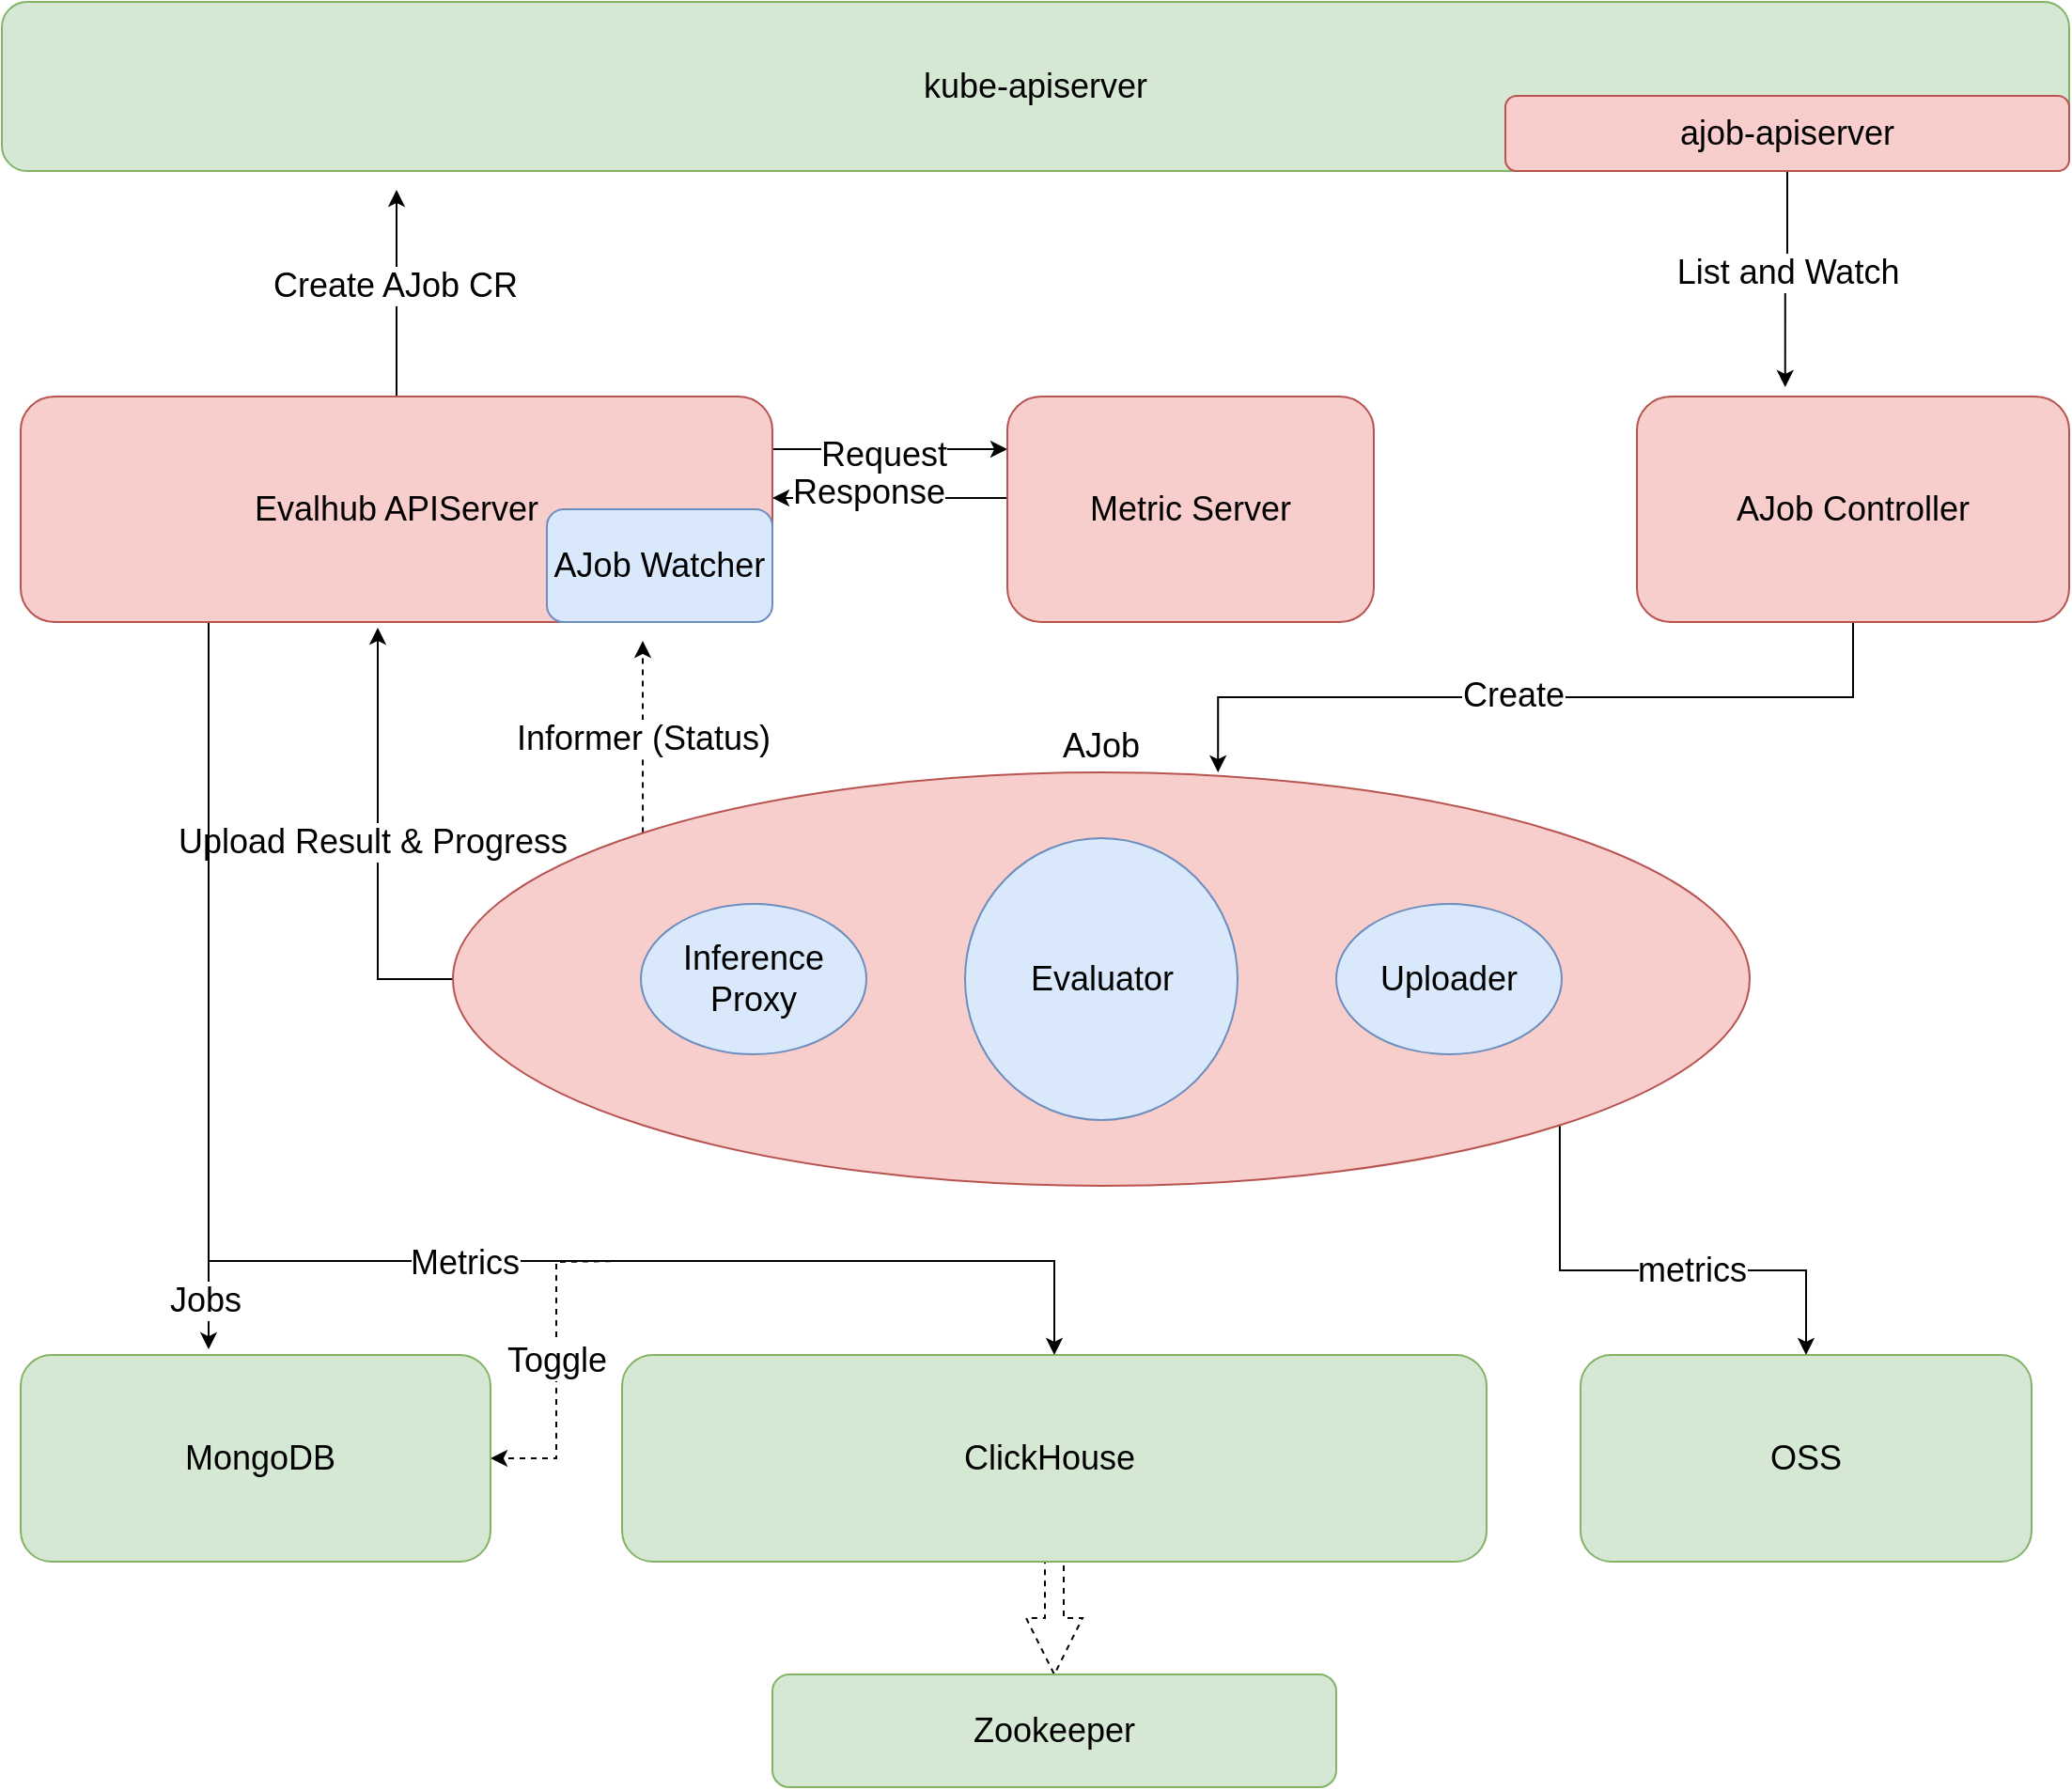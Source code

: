 <mxfile version="20.2.2" type="github">
  <diagram id="wMBxaa8WoiexGaejFqDz" name="第 1 页">
    <mxGraphModel dx="1426" dy="826" grid="1" gridSize="10" guides="1" tooltips="1" connect="1" arrows="1" fold="1" page="1" pageScale="1" pageWidth="1654" pageHeight="2336" math="0" shadow="0">
      <root>
        <mxCell id="0" />
        <mxCell id="1" parent="0" />
        <mxCell id="w7IUZ5SfJ0Q9Sr0LIGu0-42" value="Toggle" style="edgeStyle=orthogonalEdgeStyle;rounded=0;orthogonalLoop=1;jettySize=auto;html=1;entryX=1;entryY=0.5;entryDx=0;entryDy=0;dashed=1;fontSize=18;" edge="1" parent="1" target="w7IUZ5SfJ0Q9Sr0LIGu0-6">
          <mxGeometry relative="1" as="geometry">
            <mxPoint x="380" y="960" as="targetPoint" />
            <mxPoint x="410" y="860" as="sourcePoint" />
          </mxGeometry>
        </mxCell>
        <mxCell id="w7IUZ5SfJ0Q9Sr0LIGu0-6" value="&amp;nbsp;MongoDB" style="rounded=1;whiteSpace=wrap;html=1;fillColor=#d5e8d4;strokeColor=#82b366;fontSize=18;" vertex="1" parent="1">
          <mxGeometry x="90" y="910" width="250" height="110" as="geometry" />
        </mxCell>
        <mxCell id="w7IUZ5SfJ0Q9Sr0LIGu0-44" style="edgeStyle=orthogonalEdgeStyle;rounded=0;orthogonalLoop=1;jettySize=auto;html=1;exitX=0.5;exitY=1;exitDx=0;exitDy=0;entryX=0.5;entryY=0;entryDx=0;entryDy=0;dashed=1;shape=arrow;fontSize=18;" edge="1" parent="1" source="w7IUZ5SfJ0Q9Sr0LIGu0-7" target="w7IUZ5SfJ0Q9Sr0LIGu0-9">
          <mxGeometry relative="1" as="geometry" />
        </mxCell>
        <mxCell id="w7IUZ5SfJ0Q9Sr0LIGu0-7" value="ClickHouse&amp;nbsp;" style="rounded=1;whiteSpace=wrap;html=1;fillColor=#d5e8d4;strokeColor=#82b366;fontSize=18;" vertex="1" parent="1">
          <mxGeometry x="410" y="910" width="460" height="110" as="geometry" />
        </mxCell>
        <mxCell id="w7IUZ5SfJ0Q9Sr0LIGu0-8" value="OSS" style="rounded=1;whiteSpace=wrap;html=1;fillColor=#d5e8d4;strokeColor=#82b366;fontSize=18;" vertex="1" parent="1">
          <mxGeometry x="920" y="910" width="240" height="110" as="geometry" />
        </mxCell>
        <mxCell id="w7IUZ5SfJ0Q9Sr0LIGu0-9" value="Zookeeper" style="rounded=1;whiteSpace=wrap;html=1;fillColor=#d5e8d4;strokeColor=#82b366;fontSize=18;" vertex="1" parent="1">
          <mxGeometry x="490" y="1080" width="300" height="60" as="geometry" />
        </mxCell>
        <mxCell id="w7IUZ5SfJ0Q9Sr0LIGu0-30" style="edgeStyle=orthogonalEdgeStyle;rounded=0;orthogonalLoop=1;jettySize=auto;html=1;exitX=0;exitY=0;exitDx=0;exitDy=0;dashed=1;fontSize=18;" edge="1" parent="1" source="w7IUZ5SfJ0Q9Sr0LIGu0-11">
          <mxGeometry relative="1" as="geometry">
            <mxPoint x="421" y="530" as="targetPoint" />
          </mxGeometry>
        </mxCell>
        <mxCell id="w7IUZ5SfJ0Q9Sr0LIGu0-33" value="Informer (Status)" style="edgeLabel;html=1;align=center;verticalAlign=middle;resizable=0;points=[];fontSize=18;" vertex="1" connectable="0" parent="w7IUZ5SfJ0Q9Sr0LIGu0-30">
          <mxGeometry x="-0.017" relative="1" as="geometry">
            <mxPoint as="offset" />
          </mxGeometry>
        </mxCell>
        <mxCell id="w7IUZ5SfJ0Q9Sr0LIGu0-39" style="edgeStyle=orthogonalEdgeStyle;rounded=0;orthogonalLoop=1;jettySize=auto;html=1;exitX=1;exitY=1;exitDx=0;exitDy=0;entryX=0.5;entryY=0;entryDx=0;entryDy=0;fontSize=18;" edge="1" parent="1" source="w7IUZ5SfJ0Q9Sr0LIGu0-11" target="w7IUZ5SfJ0Q9Sr0LIGu0-8">
          <mxGeometry relative="1" as="geometry" />
        </mxCell>
        <mxCell id="w7IUZ5SfJ0Q9Sr0LIGu0-50" value="metrics" style="edgeLabel;html=1;align=center;verticalAlign=middle;resizable=0;points=[];fontSize=18;" vertex="1" connectable="0" parent="w7IUZ5SfJ0Q9Sr0LIGu0-39">
          <mxGeometry x="0.163" relative="1" as="geometry">
            <mxPoint as="offset" />
          </mxGeometry>
        </mxCell>
        <mxCell id="w7IUZ5SfJ0Q9Sr0LIGu0-47" style="edgeStyle=orthogonalEdgeStyle;rounded=0;orthogonalLoop=1;jettySize=auto;html=1;exitX=0;exitY=0.5;exitDx=0;exitDy=0;entryX=0.475;entryY=1.025;entryDx=0;entryDy=0;entryPerimeter=0;fontSize=18;" edge="1" parent="1" source="w7IUZ5SfJ0Q9Sr0LIGu0-11" target="w7IUZ5SfJ0Q9Sr0LIGu0-17">
          <mxGeometry relative="1" as="geometry">
            <mxPoint x="250" y="710" as="targetPoint" />
          </mxGeometry>
        </mxCell>
        <mxCell id="w7IUZ5SfJ0Q9Sr0LIGu0-48" value="Upload Result &amp;amp; Progress" style="edgeLabel;html=1;align=center;verticalAlign=middle;resizable=0;points=[];fontSize=18;" vertex="1" connectable="0" parent="w7IUZ5SfJ0Q9Sr0LIGu0-47">
          <mxGeometry x="-0.004" y="3" relative="1" as="geometry">
            <mxPoint as="offset" />
          </mxGeometry>
        </mxCell>
        <mxCell id="w7IUZ5SfJ0Q9Sr0LIGu0-11" value="&lt;font style=&quot;font-size: 18px;&quot;&gt;AJob&lt;/font&gt;" style="ellipse;whiteSpace=wrap;html=1;labelPosition=center;verticalLabelPosition=top;align=center;verticalAlign=bottom;fillColor=#f8cecc;strokeColor=#b85450;fontSize=18;" vertex="1" parent="1">
          <mxGeometry x="320" y="600" width="690" height="220" as="geometry" />
        </mxCell>
        <mxCell id="w7IUZ5SfJ0Q9Sr0LIGu0-12" value="Inference Proxy" style="ellipse;whiteSpace=wrap;html=1;fillColor=#dae8fc;strokeColor=#6c8ebf;fontSize=18;" vertex="1" parent="1">
          <mxGeometry x="420" y="670" width="120" height="80" as="geometry" />
        </mxCell>
        <mxCell id="w7IUZ5SfJ0Q9Sr0LIGu0-13" value="Evaluator" style="ellipse;whiteSpace=wrap;html=1;fillColor=#dae8fc;strokeColor=#6c8ebf;fontSize=18;" vertex="1" parent="1">
          <mxGeometry x="592.5" y="635" width="145" height="150" as="geometry" />
        </mxCell>
        <mxCell id="w7IUZ5SfJ0Q9Sr0LIGu0-14" value="Uploader" style="ellipse;whiteSpace=wrap;html=1;fillColor=#dae8fc;strokeColor=#6c8ebf;fontSize=18;" vertex="1" parent="1">
          <mxGeometry x="790" y="670" width="120" height="80" as="geometry" />
        </mxCell>
        <mxCell id="w7IUZ5SfJ0Q9Sr0LIGu0-15" value="kube-apiserver" style="rounded=1;whiteSpace=wrap;html=1;fillColor=#d5e8d4;strokeColor=#82b366;fontSize=18;" vertex="1" parent="1">
          <mxGeometry x="80" y="190" width="1100" height="90" as="geometry" />
        </mxCell>
        <mxCell id="w7IUZ5SfJ0Q9Sr0LIGu0-23" style="edgeStyle=orthogonalEdgeStyle;rounded=0;orthogonalLoop=1;jettySize=auto;html=1;exitX=0.5;exitY=1;exitDx=0;exitDy=0;entryX=0.343;entryY=-0.042;entryDx=0;entryDy=0;entryPerimeter=0;fontSize=18;" edge="1" parent="1" source="w7IUZ5SfJ0Q9Sr0LIGu0-16" target="w7IUZ5SfJ0Q9Sr0LIGu0-19">
          <mxGeometry relative="1" as="geometry">
            <mxPoint x="1030" y="390" as="targetPoint" />
          </mxGeometry>
        </mxCell>
        <mxCell id="w7IUZ5SfJ0Q9Sr0LIGu0-24" value="List and Watch" style="edgeLabel;html=1;align=center;verticalAlign=middle;resizable=0;points=[];fontSize=18;" vertex="1" connectable="0" parent="w7IUZ5SfJ0Q9Sr0LIGu0-23">
          <mxGeometry x="-0.073" relative="1" as="geometry">
            <mxPoint as="offset" />
          </mxGeometry>
        </mxCell>
        <mxCell id="w7IUZ5SfJ0Q9Sr0LIGu0-16" value="ajob-apiserver" style="rounded=1;whiteSpace=wrap;html=1;fillColor=#f8cecc;strokeColor=#b85450;fontSize=18;" vertex="1" parent="1">
          <mxGeometry x="880" y="240" width="300" height="40" as="geometry" />
        </mxCell>
        <mxCell id="w7IUZ5SfJ0Q9Sr0LIGu0-21" style="edgeStyle=orthogonalEdgeStyle;rounded=0;orthogonalLoop=1;jettySize=auto;html=1;exitX=0.5;exitY=0;exitDx=0;exitDy=0;fontSize=18;" edge="1" parent="1" source="w7IUZ5SfJ0Q9Sr0LIGu0-17">
          <mxGeometry relative="1" as="geometry">
            <mxPoint x="290" y="290" as="targetPoint" />
          </mxGeometry>
        </mxCell>
        <mxCell id="w7IUZ5SfJ0Q9Sr0LIGu0-22" value="Create AJob CR" style="edgeLabel;html=1;align=center;verticalAlign=middle;resizable=0;points=[];fontSize=18;" vertex="1" connectable="0" parent="w7IUZ5SfJ0Q9Sr0LIGu0-21">
          <mxGeometry x="0.073" y="2" relative="1" as="geometry">
            <mxPoint as="offset" />
          </mxGeometry>
        </mxCell>
        <mxCell id="w7IUZ5SfJ0Q9Sr0LIGu0-25" style="edgeStyle=orthogonalEdgeStyle;rounded=0;orthogonalLoop=1;jettySize=auto;html=1;exitX=1;exitY=0.25;exitDx=0;exitDy=0;entryX=0;entryY=0.25;entryDx=0;entryDy=0;fontSize=18;" edge="1" parent="1">
          <mxGeometry relative="1" as="geometry">
            <mxPoint x="490" y="428" as="sourcePoint" />
            <mxPoint x="615" y="428" as="targetPoint" />
          </mxGeometry>
        </mxCell>
        <mxCell id="w7IUZ5SfJ0Q9Sr0LIGu0-27" value="Request" style="edgeLabel;html=1;align=center;verticalAlign=middle;resizable=0;points=[];fontSize=18;" vertex="1" connectable="0" parent="w7IUZ5SfJ0Q9Sr0LIGu0-25">
          <mxGeometry x="-0.056" y="-3" relative="1" as="geometry">
            <mxPoint as="offset" />
          </mxGeometry>
        </mxCell>
        <mxCell id="w7IUZ5SfJ0Q9Sr0LIGu0-34" style="edgeStyle=orthogonalEdgeStyle;rounded=0;orthogonalLoop=1;jettySize=auto;html=1;exitX=0.25;exitY=1;exitDx=0;exitDy=0;entryX=0.5;entryY=0;entryDx=0;entryDy=0;fontSize=18;" edge="1" parent="1" source="w7IUZ5SfJ0Q9Sr0LIGu0-17" target="w7IUZ5SfJ0Q9Sr0LIGu0-7">
          <mxGeometry relative="1" as="geometry">
            <mxPoint x="190" y="840" as="targetPoint" />
            <Array as="points">
              <mxPoint x="190" y="860" />
              <mxPoint x="640" y="860" />
            </Array>
          </mxGeometry>
        </mxCell>
        <mxCell id="w7IUZ5SfJ0Q9Sr0LIGu0-37" value="Metrics" style="edgeLabel;html=1;align=center;verticalAlign=middle;resizable=0;points=[];fontSize=18;" vertex="1" connectable="0" parent="w7IUZ5SfJ0Q9Sr0LIGu0-34">
          <mxGeometry x="0.133" y="-1" relative="1" as="geometry">
            <mxPoint as="offset" />
          </mxGeometry>
        </mxCell>
        <mxCell id="w7IUZ5SfJ0Q9Sr0LIGu0-36" style="edgeStyle=orthogonalEdgeStyle;rounded=0;orthogonalLoop=1;jettySize=auto;html=1;exitX=0.25;exitY=1;exitDx=0;exitDy=0;entryX=0.4;entryY=-0.027;entryDx=0;entryDy=0;entryPerimeter=0;fontSize=18;" edge="1" parent="1" source="w7IUZ5SfJ0Q9Sr0LIGu0-17" target="w7IUZ5SfJ0Q9Sr0LIGu0-6">
          <mxGeometry relative="1" as="geometry" />
        </mxCell>
        <mxCell id="w7IUZ5SfJ0Q9Sr0LIGu0-38" value="Jobs" style="edgeLabel;html=1;align=center;verticalAlign=middle;resizable=0;points=[];fontSize=18;" vertex="1" connectable="0" parent="w7IUZ5SfJ0Q9Sr0LIGu0-36">
          <mxGeometry x="0.866" y="-2" relative="1" as="geometry">
            <mxPoint as="offset" />
          </mxGeometry>
        </mxCell>
        <mxCell id="w7IUZ5SfJ0Q9Sr0LIGu0-17" value="Evalhub APIServer" style="rounded=1;whiteSpace=wrap;html=1;fillColor=#f8cecc;strokeColor=#b85450;fontSize=18;" vertex="1" parent="1">
          <mxGeometry x="90" y="400" width="400" height="120" as="geometry" />
        </mxCell>
        <mxCell id="w7IUZ5SfJ0Q9Sr0LIGu0-18" value="AJob Watcher" style="rounded=1;whiteSpace=wrap;html=1;fillColor=#dae8fc;strokeColor=#6c8ebf;fontSize=18;" vertex="1" parent="1">
          <mxGeometry x="370" y="460" width="120" height="60" as="geometry" />
        </mxCell>
        <mxCell id="w7IUZ5SfJ0Q9Sr0LIGu0-31" style="edgeStyle=orthogonalEdgeStyle;rounded=0;orthogonalLoop=1;jettySize=auto;html=1;exitX=0.5;exitY=1;exitDx=0;exitDy=0;entryX=0.59;entryY=0;entryDx=0;entryDy=0;entryPerimeter=0;fontSize=18;" edge="1" parent="1" source="w7IUZ5SfJ0Q9Sr0LIGu0-19" target="w7IUZ5SfJ0Q9Sr0LIGu0-11">
          <mxGeometry relative="1" as="geometry" />
        </mxCell>
        <mxCell id="w7IUZ5SfJ0Q9Sr0LIGu0-32" value="Create" style="edgeLabel;html=1;align=center;verticalAlign=middle;resizable=0;points=[];fontSize=18;" vertex="1" connectable="0" parent="w7IUZ5SfJ0Q9Sr0LIGu0-31">
          <mxGeometry x="0.058" y="-1" relative="1" as="geometry">
            <mxPoint as="offset" />
          </mxGeometry>
        </mxCell>
        <mxCell id="w7IUZ5SfJ0Q9Sr0LIGu0-19" value="AJob Controller" style="rounded=1;whiteSpace=wrap;html=1;fillColor=#f8cecc;strokeColor=#b85450;fontSize=18;" vertex="1" parent="1">
          <mxGeometry x="950" y="400" width="230" height="120" as="geometry" />
        </mxCell>
        <mxCell id="w7IUZ5SfJ0Q9Sr0LIGu0-26" style="edgeStyle=orthogonalEdgeStyle;rounded=0;orthogonalLoop=1;jettySize=auto;html=1;exitX=0;exitY=0.75;exitDx=0;exitDy=0;entryX=1;entryY=0.5;entryDx=0;entryDy=0;fontSize=18;" edge="1" parent="1">
          <mxGeometry relative="1" as="geometry">
            <mxPoint x="490" y="454" as="targetPoint" />
            <mxPoint x="615" y="454" as="sourcePoint" />
          </mxGeometry>
        </mxCell>
        <mxCell id="w7IUZ5SfJ0Q9Sr0LIGu0-28" value="Response" style="edgeLabel;html=1;align=center;verticalAlign=middle;resizable=0;points=[];fontSize=18;" vertex="1" connectable="0" parent="w7IUZ5SfJ0Q9Sr0LIGu0-26">
          <mxGeometry x="0.184" y="-3" relative="1" as="geometry">
            <mxPoint as="offset" />
          </mxGeometry>
        </mxCell>
        <mxCell id="w7IUZ5SfJ0Q9Sr0LIGu0-20" value="Metric Server" style="rounded=1;whiteSpace=wrap;html=1;fillColor=#f8cecc;strokeColor=#b85450;fontSize=18;" vertex="1" parent="1">
          <mxGeometry x="615" y="400" width="195" height="120" as="geometry" />
        </mxCell>
      </root>
    </mxGraphModel>
  </diagram>
</mxfile>
